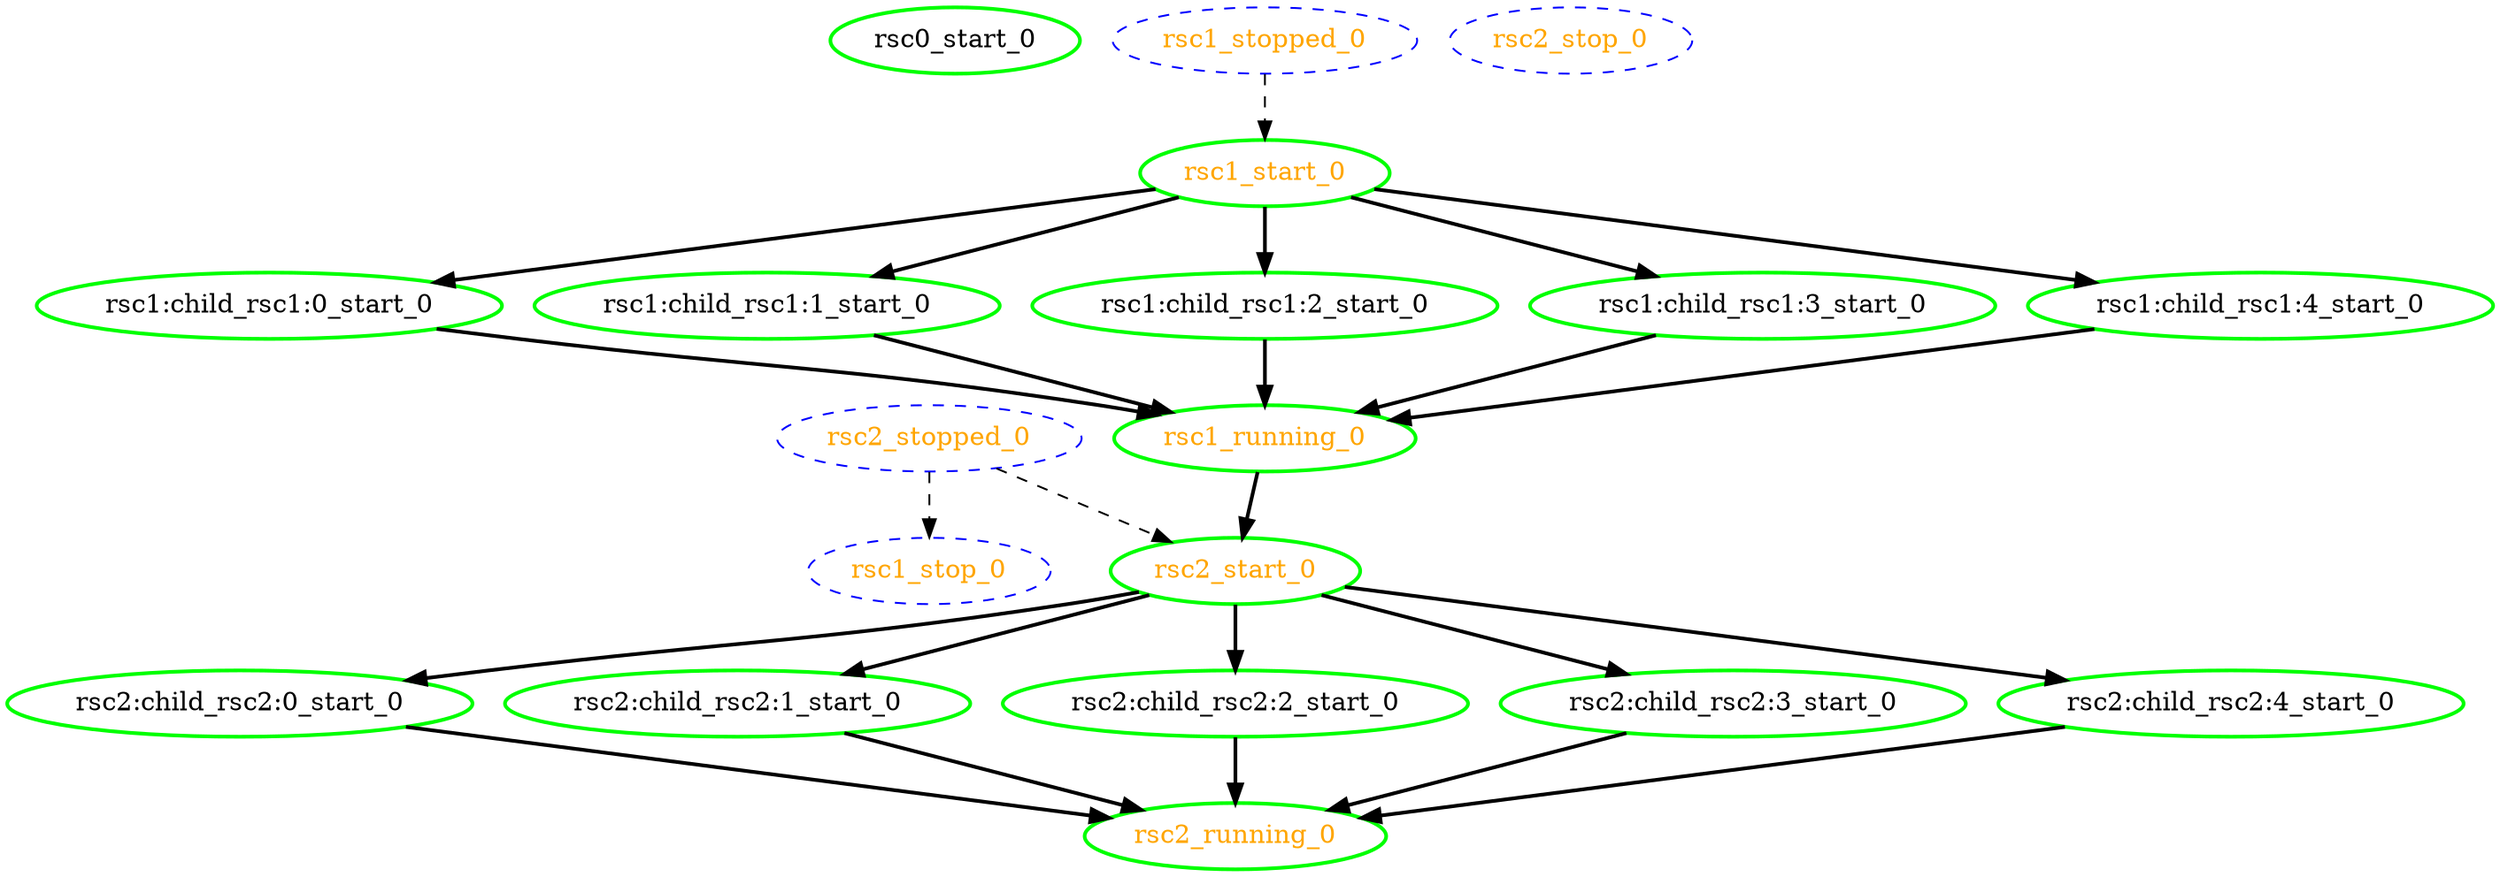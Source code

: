 digraph "g" {
	size = "30,30"
"rsc0_start_0" [ tooltip="node1" style=bold color="green" fontcolor="black" ]
"rsc1:child_rsc1:0_start_0" [ tooltip="node2" style=bold color="green" fontcolor="black" ]
"rsc1:child_rsc1:1_start_0" [ tooltip="node3" style=bold color="green" fontcolor="black" ]
"rsc1:child_rsc1:2_start_0" [ tooltip="node1" style=bold color="green" fontcolor="black" ]
"rsc1:child_rsc1:3_start_0" [ tooltip="node2" style=bold color="green" fontcolor="black" ]
"rsc1:child_rsc1:4_start_0" [ tooltip="node3" style=bold color="green" fontcolor="black" ]
"rsc1_start_0" [ tooltip="" style=bold color="green" fontcolor="orange" ]
"rsc1_running_0" [ tooltip="" style=bold color="green" fontcolor="orange" ]
"rsc1_stop_0" [ style="dashed" color="blue" fontcolor="orange" ]
"rsc1_stopped_0" [ style="dashed" color="blue" fontcolor="orange" ]
"rsc2:child_rsc2:0_start_0" [ tooltip="node2" style=bold color="green" fontcolor="black" ]
"rsc2:child_rsc2:1_start_0" [ tooltip="node3" style=bold color="green" fontcolor="black" ]
"rsc2:child_rsc2:2_start_0" [ tooltip="node1" style=bold color="green" fontcolor="black" ]
"rsc2:child_rsc2:3_start_0" [ tooltip="node2" style=bold color="green" fontcolor="black" ]
"rsc2:child_rsc2:4_start_0" [ tooltip="node3" style=bold color="green" fontcolor="black" ]
"rsc2_start_0" [ tooltip="" style=bold color="green" fontcolor="orange" ]
"rsc2_running_0" [ tooltip="" style=bold color="green" fontcolor="orange" ]
"rsc2_stop_0" [ style="dashed" color="blue" fontcolor="orange" ]
"rsc2_stopped_0" [ style="dashed" color="blue" fontcolor="orange" ]
"rsc1_start_0" -> "rsc1:child_rsc1:0_start_0" [ style = bold]
"rsc1_start_0" -> "rsc1:child_rsc1:1_start_0" [ style = bold]
"rsc1_start_0" -> "rsc1:child_rsc1:2_start_0" [ style = bold]
"rsc1_start_0" -> "rsc1:child_rsc1:3_start_0" [ style = bold]
"rsc1_start_0" -> "rsc1:child_rsc1:4_start_0" [ style = bold]
"rsc1_stopped_0" -> "rsc1_start_0" [ style = dashed]
"rsc1:child_rsc1:0_start_0" -> "rsc1_running_0" [ style = bold]
"rsc1:child_rsc1:1_start_0" -> "rsc1_running_0" [ style = bold]
"rsc1:child_rsc1:2_start_0" -> "rsc1_running_0" [ style = bold]
"rsc1:child_rsc1:3_start_0" -> "rsc1_running_0" [ style = bold]
"rsc1:child_rsc1:4_start_0" -> "rsc1_running_0" [ style = bold]
"rsc2_stopped_0" -> "rsc1_stop_0" [ style = dashed]
"rsc2_start_0" -> "rsc2:child_rsc2:0_start_0" [ style = bold]
"rsc2_start_0" -> "rsc2:child_rsc2:1_start_0" [ style = bold]
"rsc2_start_0" -> "rsc2:child_rsc2:2_start_0" [ style = bold]
"rsc2_start_0" -> "rsc2:child_rsc2:3_start_0" [ style = bold]
"rsc2_start_0" -> "rsc2:child_rsc2:4_start_0" [ style = bold]
"rsc1_running_0" -> "rsc2_start_0" [ style = bold]
"rsc2_stopped_0" -> "rsc2_start_0" [ style = dashed]
"rsc2:child_rsc2:0_start_0" -> "rsc2_running_0" [ style = bold]
"rsc2:child_rsc2:1_start_0" -> "rsc2_running_0" [ style = bold]
"rsc2:child_rsc2:2_start_0" -> "rsc2_running_0" [ style = bold]
"rsc2:child_rsc2:3_start_0" -> "rsc2_running_0" [ style = bold]
"rsc2:child_rsc2:4_start_0" -> "rsc2_running_0" [ style = bold]
}
